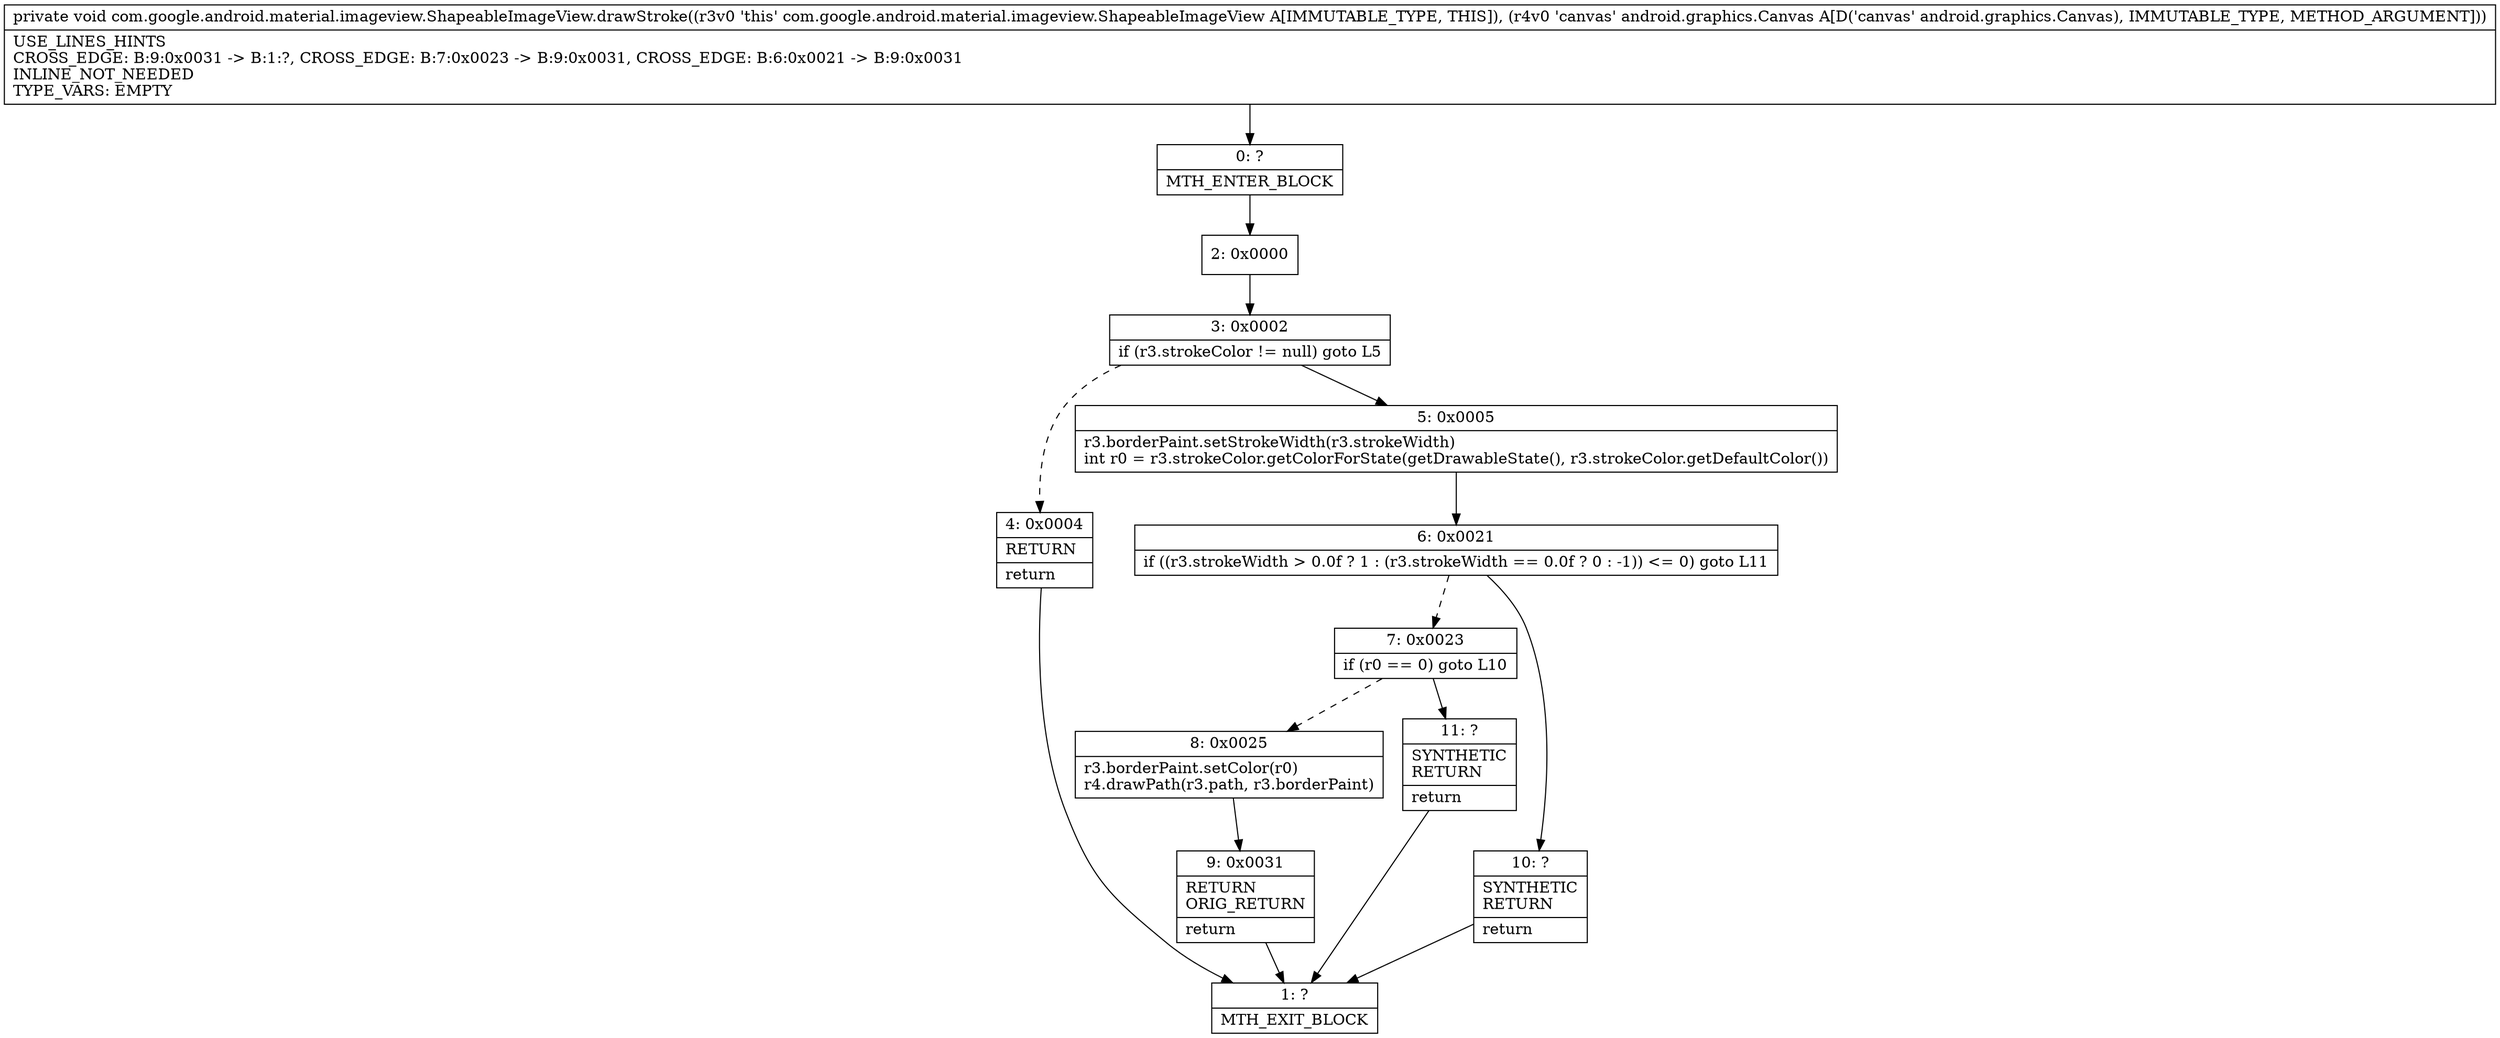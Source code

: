 digraph "CFG forcom.google.android.material.imageview.ShapeableImageView.drawStroke(Landroid\/graphics\/Canvas;)V" {
Node_0 [shape=record,label="{0\:\ ?|MTH_ENTER_BLOCK\l}"];
Node_2 [shape=record,label="{2\:\ 0x0000}"];
Node_3 [shape=record,label="{3\:\ 0x0002|if (r3.strokeColor != null) goto L5\l}"];
Node_4 [shape=record,label="{4\:\ 0x0004|RETURN\l|return\l}"];
Node_1 [shape=record,label="{1\:\ ?|MTH_EXIT_BLOCK\l}"];
Node_5 [shape=record,label="{5\:\ 0x0005|r3.borderPaint.setStrokeWidth(r3.strokeWidth)\lint r0 = r3.strokeColor.getColorForState(getDrawableState(), r3.strokeColor.getDefaultColor())\l}"];
Node_6 [shape=record,label="{6\:\ 0x0021|if ((r3.strokeWidth \> 0.0f ? 1 : (r3.strokeWidth == 0.0f ? 0 : \-1)) \<= 0) goto L11\l}"];
Node_7 [shape=record,label="{7\:\ 0x0023|if (r0 == 0) goto L10\l}"];
Node_8 [shape=record,label="{8\:\ 0x0025|r3.borderPaint.setColor(r0)\lr4.drawPath(r3.path, r3.borderPaint)\l}"];
Node_9 [shape=record,label="{9\:\ 0x0031|RETURN\lORIG_RETURN\l|return\l}"];
Node_11 [shape=record,label="{11\:\ ?|SYNTHETIC\lRETURN\l|return\l}"];
Node_10 [shape=record,label="{10\:\ ?|SYNTHETIC\lRETURN\l|return\l}"];
MethodNode[shape=record,label="{private void com.google.android.material.imageview.ShapeableImageView.drawStroke((r3v0 'this' com.google.android.material.imageview.ShapeableImageView A[IMMUTABLE_TYPE, THIS]), (r4v0 'canvas' android.graphics.Canvas A[D('canvas' android.graphics.Canvas), IMMUTABLE_TYPE, METHOD_ARGUMENT]))  | USE_LINES_HINTS\lCROSS_EDGE: B:9:0x0031 \-\> B:1:?, CROSS_EDGE: B:7:0x0023 \-\> B:9:0x0031, CROSS_EDGE: B:6:0x0021 \-\> B:9:0x0031\lINLINE_NOT_NEEDED\lTYPE_VARS: EMPTY\l}"];
MethodNode -> Node_0;Node_0 -> Node_2;
Node_2 -> Node_3;
Node_3 -> Node_4[style=dashed];
Node_3 -> Node_5;
Node_4 -> Node_1;
Node_5 -> Node_6;
Node_6 -> Node_7[style=dashed];
Node_6 -> Node_10;
Node_7 -> Node_8[style=dashed];
Node_7 -> Node_11;
Node_8 -> Node_9;
Node_9 -> Node_1;
Node_11 -> Node_1;
Node_10 -> Node_1;
}

